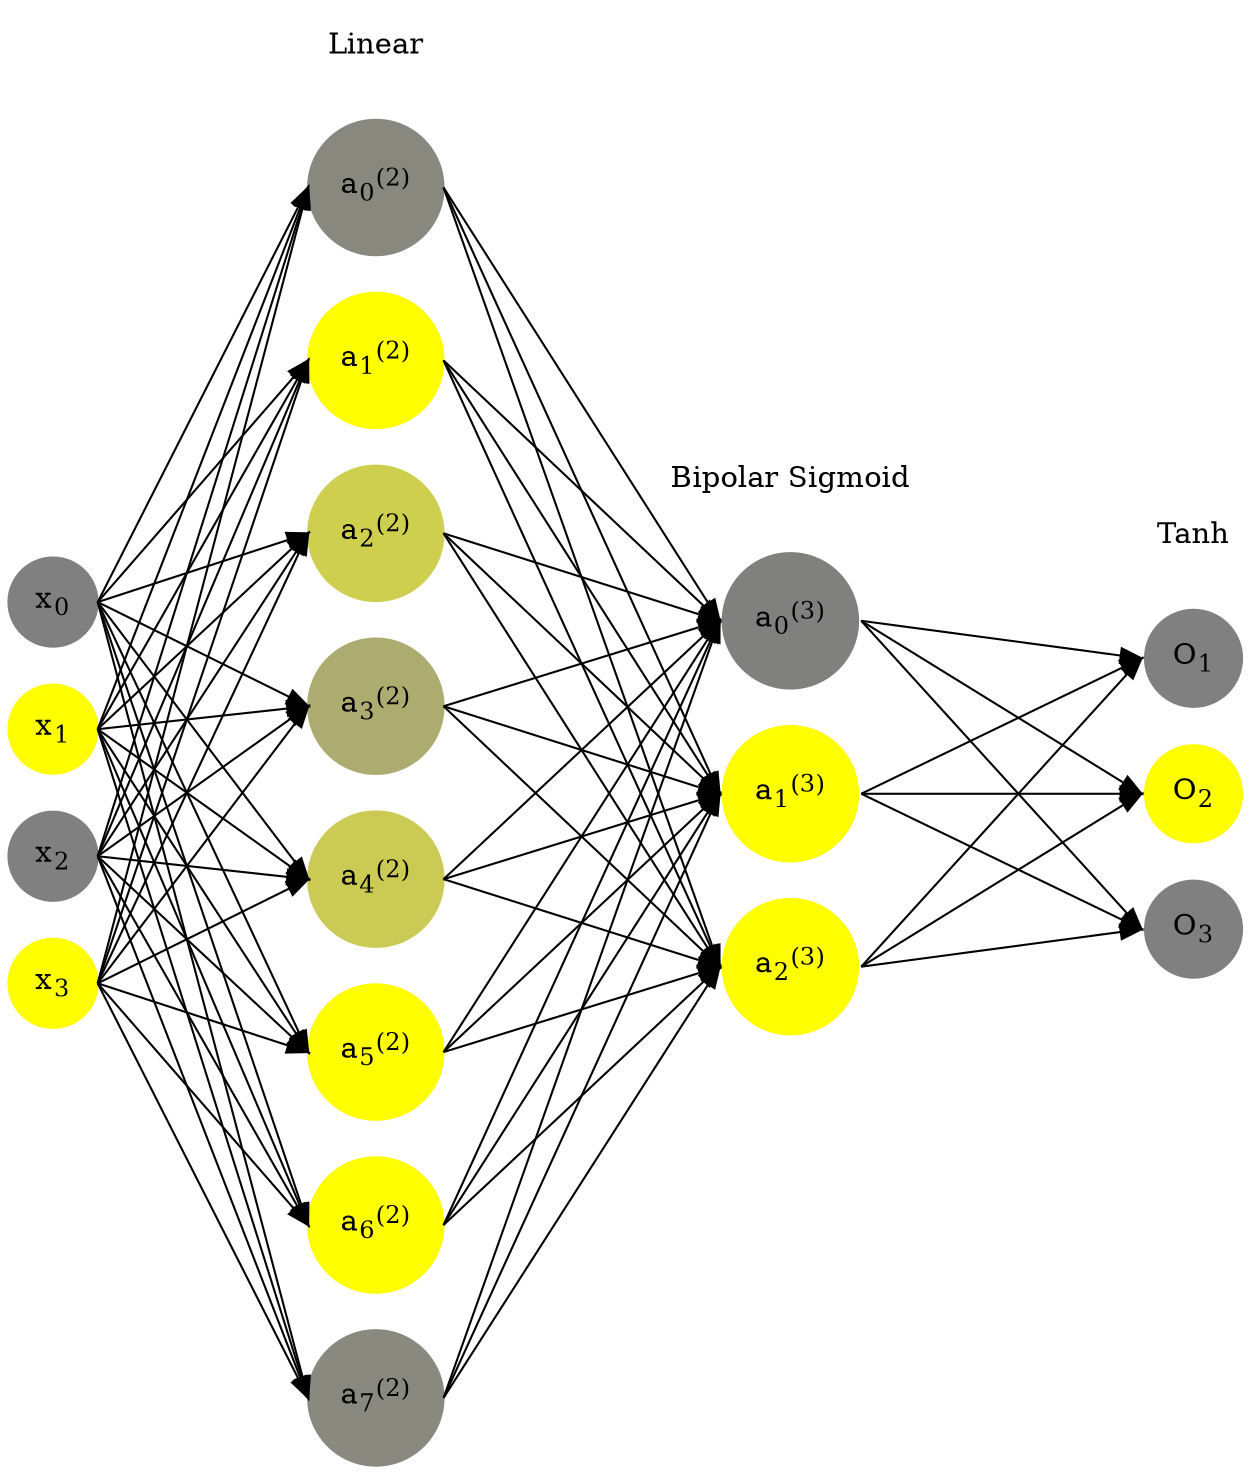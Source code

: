 digraph G {
	rankdir = LR;
	splines=false;
	edge[style=invis];
	ranksep= 1.4;
	{
	node [shape=circle, color="0.1667, 0.0, 0.5", style=filled, fillcolor="0.1667, 0.0, 0.5"];
	x0 [label=<x<sub>0</sub>>];
	}
	{
	node [shape=circle, color="0.1667, 1.0, 1.0", style=filled, fillcolor="0.1667, 1.0, 1.0"];
	x1 [label=<x<sub>1</sub>>];
	}
	{
	node [shape=circle, color="0.1667, 0.0, 0.5", style=filled, fillcolor="0.1667, 0.0, 0.5"];
	x2 [label=<x<sub>2</sub>>];
	}
	{
	node [shape=circle, color="0.1667, 1.0, 1.0", style=filled, fillcolor="0.1667, 1.0, 1.0"];
	x3 [label=<x<sub>3</sub>>];
	}
	{
	node [shape=circle, color="0.1667, 0.067003, 0.533502", style=filled, fillcolor="0.1667, 0.067003, 0.533502"];
	a02 [label=<a<sub>0</sub><sup>(2)</sup>>];
	}
	{
	node [shape=circle, color="0.1667, 1.984242, 1.492121", style=filled, fillcolor="0.1667, 1.984242, 1.492121"];
	a12 [label=<a<sub>1</sub><sup>(2)</sup>>];
	}
	{
	node [shape=circle, color="0.1667, 0.618410, 0.809205", style=filled, fillcolor="0.1667, 0.618410, 0.809205"];
	a22 [label=<a<sub>2</sub><sup>(2)</sup>>];
	}
	{
	node [shape=circle, color="0.1667, 0.344170, 0.672085", style=filled, fillcolor="0.1667, 0.344170, 0.672085"];
	a32 [label=<a<sub>3</sub><sup>(2)</sup>>];
	}
	{
	node [shape=circle, color="0.1667, 0.584214, 0.792107", style=filled, fillcolor="0.1667, 0.584214, 0.792107"];
	a42 [label=<a<sub>4</sub><sup>(2)</sup>>];
	}
	{
	node [shape=circle, color="0.1667, 1.586286, 1.293143", style=filled, fillcolor="0.1667, 1.586286, 1.293143"];
	a52 [label=<a<sub>5</sub><sup>(2)</sup>>];
	}
	{
	node [shape=circle, color="0.1667, 1.513819, 1.256909", style=filled, fillcolor="0.1667, 1.513819, 1.256909"];
	a62 [label=<a<sub>6</sub><sup>(2)</sup>>];
	}
	{
	node [shape=circle, color="0.1667, 0.075703, 0.537852", style=filled, fillcolor="0.1667, 0.075703, 0.537852"];
	a72 [label=<a<sub>7</sub><sup>(2)</sup>>];
	}
	{
	node [shape=circle, color="0.1667, 0.000046, 0.500023", style=filled, fillcolor="0.1667, 0.000046, 0.500023"];
	a03 [label=<a<sub>0</sub><sup>(3)</sup>>];
	}
	{
	node [shape=circle, color="0.1667, 0.999130, 0.999565", style=filled, fillcolor="0.1667, 0.999130, 0.999565"];
	a13 [label=<a<sub>1</sub><sup>(3)</sup>>];
	}
	{
	node [shape=circle, color="0.1667, 0.995232, 0.997616", style=filled, fillcolor="0.1667, 0.995232, 0.997616"];
	a23 [label=<a<sub>2</sub><sup>(3)</sup>>];
	}
	{
	node [shape=circle, color="0.1667, 0.0, 0.5", style=filled, fillcolor="0.1667, 0.0, 0.5"];
	O1 [label=<O<sub>1</sub>>];
	}
	{
	node [shape=circle, color="0.1667, 1.0, 1.0", style=filled, fillcolor="0.1667, 1.0, 1.0"];
	O2 [label=<O<sub>2</sub>>];
	}
	{
	node [shape=circle, color="0.1667, 0.0, 0.5", style=filled, fillcolor="0.1667, 0.0, 0.5"];
	O3 [label=<O<sub>3</sub>>];
	}
	{
	rank=same;
	x0->x1->x2->x3;
	}
	{
	rank=same;
	a02->a12->a22->a32->a42->a52->a62->a72;
	}
	{
	rank=same;
	a03->a13->a23;
	}
	{
	rank=same;
	O1->O2->O3;
	}
	l1 [shape=plaintext,label="Linear"];
	l1->a02;
	{rank=same; l1;a02};
	l2 [shape=plaintext,label="Bipolar Sigmoid"];
	l2->a03;
	{rank=same; l2;a03};
	l3 [shape=plaintext,label="Tanh"];
	l3->O1;
	{rank=same; l3;O1};
edge[style=solid, tailport=e, headport=w];
	{x0;x1;x2;x3} -> {a02;a12;a22;a32;a42;a52;a62;a72};
	{a02;a12;a22;a32;a42;a52;a62;a72} -> {a03;a13;a23};
	{a03;a13;a23} -> {O1,O2,O3};
}